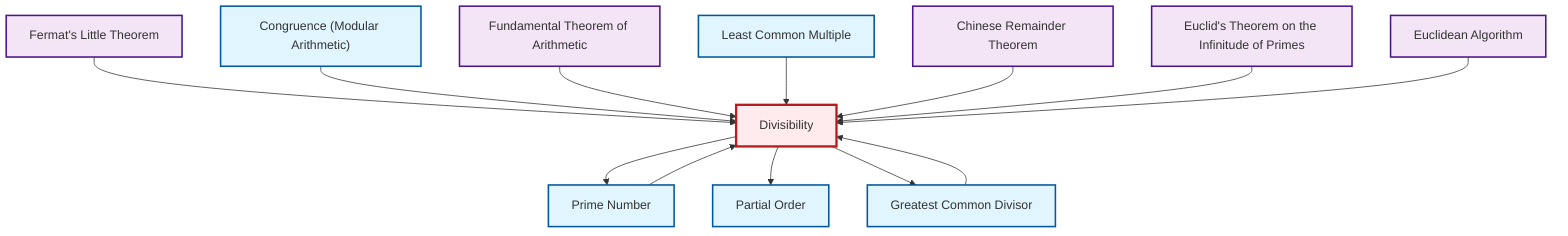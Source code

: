 graph TD
    classDef definition fill:#e1f5fe,stroke:#01579b,stroke-width:2px
    classDef theorem fill:#f3e5f5,stroke:#4a148c,stroke-width:2px
    classDef axiom fill:#fff3e0,stroke:#e65100,stroke-width:2px
    classDef example fill:#e8f5e9,stroke:#1b5e20,stroke-width:2px
    classDef current fill:#ffebee,stroke:#b71c1c,stroke-width:3px
    thm-fermat-little["Fermat's Little Theorem"]:::theorem
    thm-euclid-infinitude-primes["Euclid's Theorem on the Infinitude of Primes"]:::theorem
    def-partial-order["Partial Order"]:::definition
    thm-chinese-remainder["Chinese Remainder Theorem"]:::theorem
    thm-fundamental-arithmetic["Fundamental Theorem of Arithmetic"]:::theorem
    def-prime["Prime Number"]:::definition
    thm-euclidean-algorithm["Euclidean Algorithm"]:::theorem
    def-congruence["Congruence (Modular Arithmetic)"]:::definition
    def-divisibility["Divisibility"]:::definition
    def-lcm["Least Common Multiple"]:::definition
    def-gcd["Greatest Common Divisor"]:::definition
    thm-fermat-little --> def-divisibility
    def-congruence --> def-divisibility
    def-divisibility --> def-prime
    def-divisibility --> def-partial-order
    def-prime --> def-divisibility
    def-divisibility --> def-gcd
    thm-fundamental-arithmetic --> def-divisibility
    def-lcm --> def-divisibility
    thm-chinese-remainder --> def-divisibility
    thm-euclid-infinitude-primes --> def-divisibility
    def-gcd --> def-divisibility
    thm-euclidean-algorithm --> def-divisibility
    class def-divisibility current